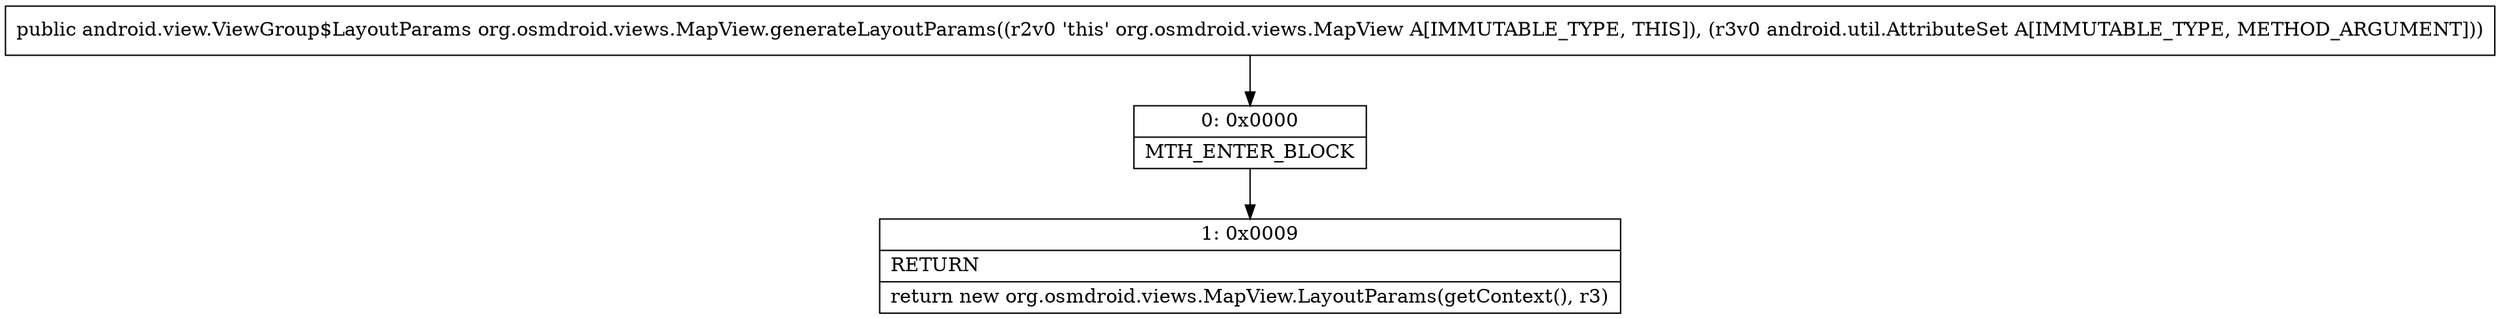 digraph "CFG fororg.osmdroid.views.MapView.generateLayoutParams(Landroid\/util\/AttributeSet;)Landroid\/view\/ViewGroup$LayoutParams;" {
Node_0 [shape=record,label="{0\:\ 0x0000|MTH_ENTER_BLOCK\l}"];
Node_1 [shape=record,label="{1\:\ 0x0009|RETURN\l|return new org.osmdroid.views.MapView.LayoutParams(getContext(), r3)\l}"];
MethodNode[shape=record,label="{public android.view.ViewGroup$LayoutParams org.osmdroid.views.MapView.generateLayoutParams((r2v0 'this' org.osmdroid.views.MapView A[IMMUTABLE_TYPE, THIS]), (r3v0 android.util.AttributeSet A[IMMUTABLE_TYPE, METHOD_ARGUMENT])) }"];
MethodNode -> Node_0;
Node_0 -> Node_1;
}

